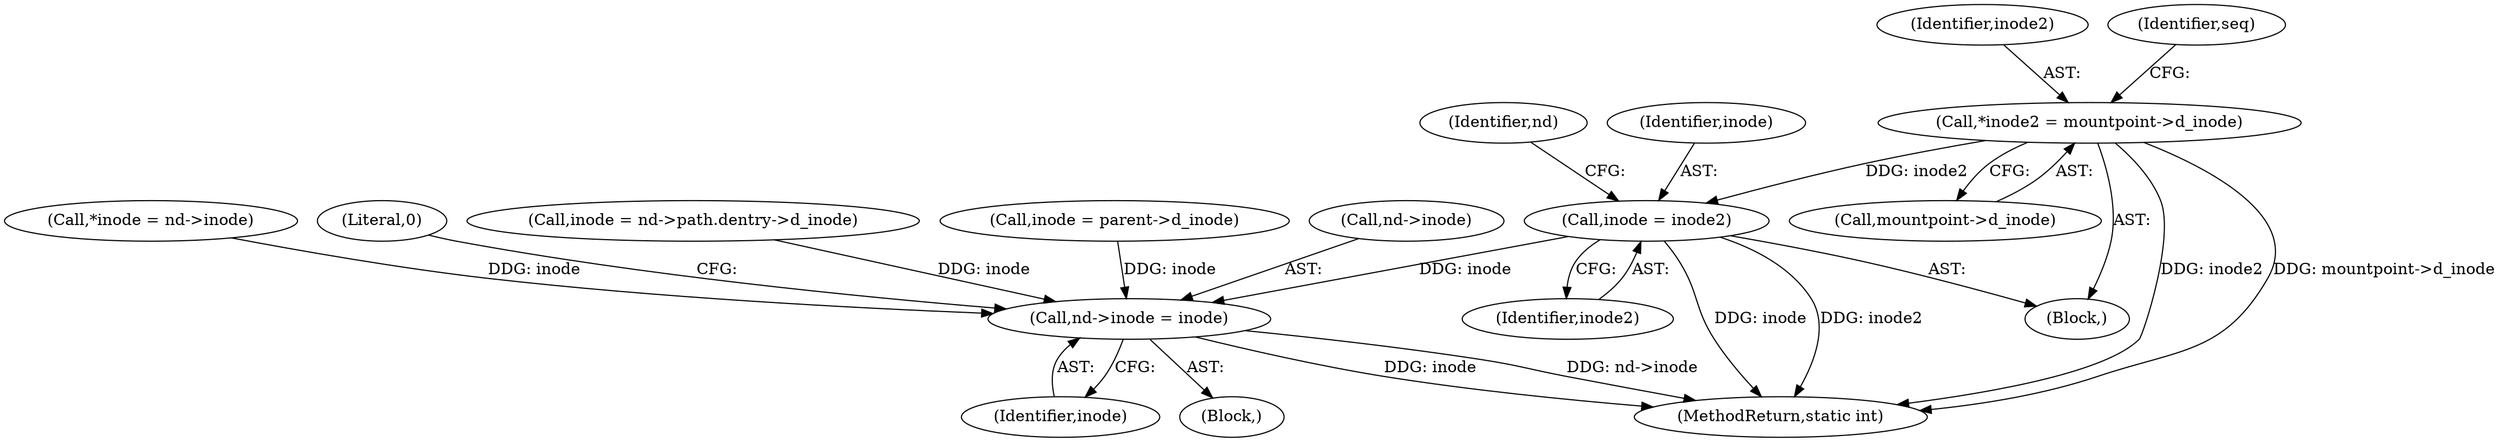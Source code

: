 digraph "0_linux_397d425dc26da728396e66d392d5dcb8dac30c37_0@pointer" {
"1000236" [label="(Call,*inode2 = mountpoint->d_inode)"];
"1000289" [label="(Call,inode = inode2)"];
"1000378" [label="(Call,nd->inode = inode)"];
"1000378" [label="(Call,nd->inode = inode)"];
"1000213" [label="(Block,)"];
"1000382" [label="(Identifier,inode)"];
"1000163" [label="(Call,inode = parent->d_inode)"];
"1000237" [label="(Identifier,inode2)"];
"1000294" [label="(Identifier,nd)"];
"1000379" [label="(Call,nd->inode)"];
"1000238" [label="(Call,mountpoint->d_inode)"];
"1000291" [label="(Identifier,inode2)"];
"1000105" [label="(Call,*inode = nd->inode)"];
"1000236" [label="(Call,*inode2 = mountpoint->d_inode)"];
"1000384" [label="(Literal,0)"];
"1000289" [label="(Call,inode = inode2)"];
"1000356" [label="(Call,inode = nd->path.dentry->d_inode)"];
"1000243" [label="(Identifier,seq)"];
"1000385" [label="(MethodReturn,static int)"];
"1000290" [label="(Identifier,inode)"];
"1000103" [label="(Block,)"];
"1000236" -> "1000213"  [label="AST: "];
"1000236" -> "1000238"  [label="CFG: "];
"1000237" -> "1000236"  [label="AST: "];
"1000238" -> "1000236"  [label="AST: "];
"1000243" -> "1000236"  [label="CFG: "];
"1000236" -> "1000385"  [label="DDG: inode2"];
"1000236" -> "1000385"  [label="DDG: mountpoint->d_inode"];
"1000236" -> "1000289"  [label="DDG: inode2"];
"1000289" -> "1000213"  [label="AST: "];
"1000289" -> "1000291"  [label="CFG: "];
"1000290" -> "1000289"  [label="AST: "];
"1000291" -> "1000289"  [label="AST: "];
"1000294" -> "1000289"  [label="CFG: "];
"1000289" -> "1000385"  [label="DDG: inode2"];
"1000289" -> "1000385"  [label="DDG: inode"];
"1000289" -> "1000378"  [label="DDG: inode"];
"1000378" -> "1000103"  [label="AST: "];
"1000378" -> "1000382"  [label="CFG: "];
"1000379" -> "1000378"  [label="AST: "];
"1000382" -> "1000378"  [label="AST: "];
"1000384" -> "1000378"  [label="CFG: "];
"1000378" -> "1000385"  [label="DDG: nd->inode"];
"1000378" -> "1000385"  [label="DDG: inode"];
"1000163" -> "1000378"  [label="DDG: inode"];
"1000356" -> "1000378"  [label="DDG: inode"];
"1000105" -> "1000378"  [label="DDG: inode"];
}
